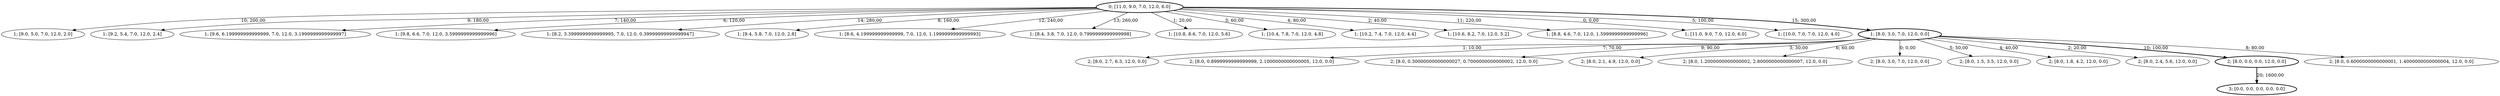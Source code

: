 strict digraph G {
  1 [ style="solid" label="2; [8.0, 2.7, 6.3, 12.0, 0.0]" ];
  2 [ style="solid" label="2; [8.0, 0.8999999999999999, 2.1000000000000005, 12.0, 0.0]" ];
  3 [ style="solid" label="1; [9.0, 5.0, 7.0, 12.0, 2.0]" ];
  4 [ style="bold" label="3; [0.0, 0.0, 0.0, 0.0, 0.0]" ];
  5 [ style="solid" label="1; [9.2, 5.4, 7.0, 12.0, 2.4]" ];
  6 [ style="solid" label="1; [9.6, 6.199999999999999, 7.0, 12.0, 3.1999999999999997]" ];
  7 [ style="solid" label="1; [9.8, 6.6, 7.0, 12.0, 3.5999999999999996]" ];
  8 [ style="solid" label="1; [8.2, 3.3999999999999995, 7.0, 12.0, 0.39999999999999947]" ];
  9 [ style="solid" label="2; [8.0, 0.30000000000000027, 0.7000000000000002, 12.0, 0.0]" ];
  10 [ style="solid" label="2; [8.0, 2.1, 4.9, 12.0, 0.0]" ];
  11 [ style="solid" label="2; [8.0, 1.2000000000000002, 2.8000000000000007, 12.0, 0.0]" ];
  12 [ style="bold" label="0; [11.0, 9.0, 7.0, 12.0, 6.0]" ];
  13 [ style="solid" label="2; [8.0, 3.0, 7.0, 12.0, 0.0]" ];
  14 [ style="solid" label="2; [8.0, 1.5, 3.5, 12.0, 0.0]" ];
  15 [ style="solid" label="1; [9.4, 5.8, 7.0, 12.0, 2.8]" ];
  16 [ style="solid" label="1; [8.6, 4.199999999999999, 7.0, 12.0, 1.1999999999999993]" ];
  17 [ style="solid" label="2; [8.0, 1.8, 4.2, 12.0, 0.0]" ];
  18 [ style="solid" label="1; [8.4, 3.8, 7.0, 12.0, 0.7999999999999998]" ];
  19 [ style="solid" label="1; [10.8, 8.6, 7.0, 12.0, 5.6]" ];
  20 [ style="solid" label="1; [10.4, 7.8, 7.0, 12.0, 4.8]" ];
  21 [ style="solid" label="1; [10.2, 7.4, 7.0, 12.0, 4.4]" ];
  22 [ style="solid" label="1; [10.6, 8.2, 7.0, 12.0, 5.2]" ];
  23 [ style="solid" label="2; [8.0, 2.4, 5.6, 12.0, 0.0]" ];
  24 [ style="bold" label="2; [8.0, 0.0, 0.0, 12.0, 0.0]" ];
  25 [ style="solid" label="2; [8.0, 0.6000000000000001, 1.4000000000000004, 12.0, 0.0]" ];
  26 [ style="solid" label="1; [8.8, 4.6, 7.0, 12.0, 1.5999999999999996]" ];
  27 [ style="solid" label="1; [11.0, 9.0, 7.0, 12.0, 6.0]" ];
  28 [ style="solid" label="1; [10.0, 7.0, 7.0, 12.0, 4.0]" ];
  29 [ style="bold" label="1; [8.0, 3.0, 7.0, 12.0, 0.0]" ];
  29 -> 1 [ style="solid" label="1; 10,00" ];
  29 -> 2 [ style="solid" label="7; 70,00" ];
  12 -> 3 [ style="solid" label="10; 200,00" ];
  24 -> 4 [ style="bold" label="20; 1600,00" ];
  12 -> 5 [ style="solid" label="9; 180,00" ];
  12 -> 6 [ style="solid" label="7; 140,00" ];
  12 -> 7 [ style="solid" label="6; 120,00" ];
  12 -> 8 [ style="solid" label="14; 280,00" ];
  29 -> 9 [ style="solid" label="9; 90,00" ];
  29 -> 10 [ style="solid" label="3; 30,00" ];
  29 -> 11 [ style="solid" label="6; 60,00" ];
  29 -> 13 [ style="solid" label="0; 0,00" ];
  29 -> 14 [ style="solid" label="5; 50,00" ];
  12 -> 15 [ style="solid" label="8; 160,00" ];
  12 -> 16 [ style="solid" label="12; 240,00" ];
  29 -> 17 [ style="solid" label="4; 40,00" ];
  12 -> 18 [ style="solid" label="13; 260,00" ];
  12 -> 19 [ style="solid" label="1; 20,00" ];
  12 -> 20 [ style="solid" label="3; 60,00" ];
  12 -> 21 [ style="solid" label="4; 80,00" ];
  12 -> 22 [ style="solid" label="2; 40,00" ];
  29 -> 23 [ style="solid" label="2; 20,00" ];
  29 -> 24 [ style="bold" label="10; 100,00" ];
  29 -> 25 [ style="solid" label="8; 80,00" ];
  12 -> 26 [ style="solid" label="11; 220,00" ];
  12 -> 27 [ style="solid" label="0; 0,00" ];
  12 -> 28 [ style="solid" label="5; 100,00" ];
  12 -> 29 [ style="bold" label="15; 300,00" ];
}
